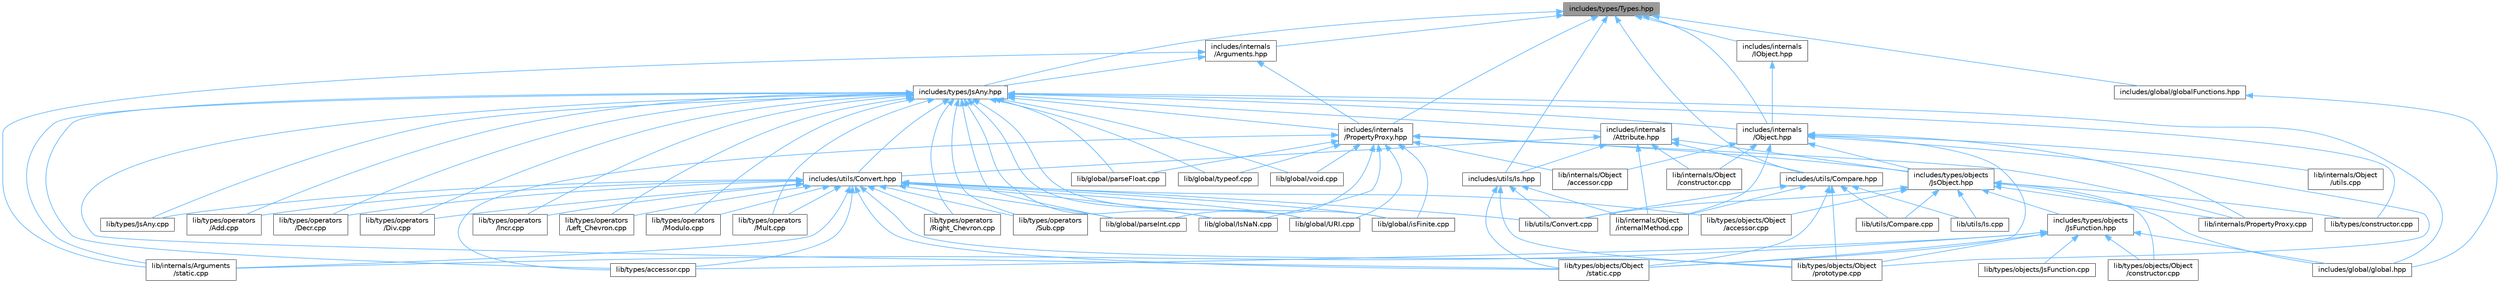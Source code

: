 digraph "includes/types/Types.hpp"
{
 // LATEX_PDF_SIZE
  bgcolor="transparent";
  edge [fontname=Helvetica,fontsize=10,labelfontname=Helvetica,labelfontsize=10];
  node [fontname=Helvetica,fontsize=10,shape=box,height=0.2,width=0.4];
  Node1 [id="Node000001",label="includes/types/Types.hpp",height=0.2,width=0.4,color="gray40", fillcolor="grey60", style="filled", fontcolor="black",tooltip=" "];
  Node1 -> Node2 [id="edge1_Node000001_Node000002",dir="back",color="steelblue1",style="solid",tooltip=" "];
  Node2 [id="Node000002",label="includes/global/globalFunctions.hpp",height=0.2,width=0.4,color="grey40", fillcolor="white", style="filled",URL="$globalFunctions_8hpp.html",tooltip=" "];
  Node2 -> Node3 [id="edge2_Node000002_Node000003",dir="back",color="steelblue1",style="solid",tooltip=" "];
  Node3 [id="Node000003",label="includes/global/global.hpp",height=0.2,width=0.4,color="grey40", fillcolor="white", style="filled",URL="$global_8hpp.html",tooltip=" "];
  Node1 -> Node4 [id="edge3_Node000001_Node000004",dir="back",color="steelblue1",style="solid",tooltip=" "];
  Node4 [id="Node000004",label="includes/internals\l/Arguments.hpp",height=0.2,width=0.4,color="grey40", fillcolor="white", style="filled",URL="$Arguments_8hpp.html",tooltip=" "];
  Node4 -> Node5 [id="edge4_Node000004_Node000005",dir="back",color="steelblue1",style="solid",tooltip=" "];
  Node5 [id="Node000005",label="includes/internals\l/PropertyProxy.hpp",height=0.2,width=0.4,color="grey40", fillcolor="white", style="filled",URL="$PropertyProxy_8hpp.html",tooltip=" "];
  Node5 -> Node6 [id="edge5_Node000005_Node000006",dir="back",color="steelblue1",style="solid",tooltip=" "];
  Node6 [id="Node000006",label="includes/types/objects\l/JsObject.hpp",height=0.2,width=0.4,color="grey40", fillcolor="white", style="filled",URL="$JsObject_8hpp.html",tooltip=" "];
  Node6 -> Node3 [id="edge6_Node000006_Node000003",dir="back",color="steelblue1",style="solid",tooltip=" "];
  Node6 -> Node7 [id="edge7_Node000006_Node000007",dir="back",color="steelblue1",style="solid",tooltip=" "];
  Node7 [id="Node000007",label="includes/types/objects\l/JsFunction.hpp",height=0.2,width=0.4,color="grey40", fillcolor="white", style="filled",URL="$JsFunction_8hpp.html",tooltip=" "];
  Node7 -> Node3 [id="edge8_Node000007_Node000003",dir="back",color="steelblue1",style="solid",tooltip=" "];
  Node7 -> Node8 [id="edge9_Node000007_Node000008",dir="back",color="steelblue1",style="solid",tooltip=" "];
  Node8 [id="Node000008",label="lib/internals/Arguments\l/static.cpp",height=0.2,width=0.4,color="grey40", fillcolor="white", style="filled",URL="$internals_2Arguments_2static_8cpp.html",tooltip=" "];
  Node7 -> Node9 [id="edge10_Node000007_Node000009",dir="back",color="steelblue1",style="solid",tooltip=" "];
  Node9 [id="Node000009",label="lib/types/accessor.cpp",height=0.2,width=0.4,color="grey40", fillcolor="white", style="filled",URL="$types_2accessor_8cpp.html",tooltip=" "];
  Node7 -> Node10 [id="edge11_Node000007_Node000010",dir="back",color="steelblue1",style="solid",tooltip=" "];
  Node10 [id="Node000010",label="lib/types/objects/JsFunction.cpp",height=0.2,width=0.4,color="grey40", fillcolor="white", style="filled",URL="$JsFunction_8cpp.html",tooltip=" "];
  Node7 -> Node11 [id="edge12_Node000007_Node000011",dir="back",color="steelblue1",style="solid",tooltip=" "];
  Node11 [id="Node000011",label="lib/types/objects/Object\l/constructor.cpp",height=0.2,width=0.4,color="grey40", fillcolor="white", style="filled",URL="$types_2objects_2Object_2constructor_8cpp.html",tooltip=" "];
  Node7 -> Node12 [id="edge13_Node000007_Node000012",dir="back",color="steelblue1",style="solid",tooltip=" "];
  Node12 [id="Node000012",label="lib/types/objects/Object\l/prototype.cpp",height=0.2,width=0.4,color="grey40", fillcolor="white", style="filled",URL="$prototype_8cpp.html",tooltip=" "];
  Node7 -> Node13 [id="edge14_Node000007_Node000013",dir="back",color="steelblue1",style="solid",tooltip=" "];
  Node13 [id="Node000013",label="lib/types/objects/Object\l/static.cpp",height=0.2,width=0.4,color="grey40", fillcolor="white", style="filled",URL="$types_2objects_2Object_2static_8cpp.html",tooltip=" "];
  Node6 -> Node14 [id="edge15_Node000006_Node000014",dir="back",color="steelblue1",style="solid",tooltip=" "];
  Node14 [id="Node000014",label="lib/internals/PropertyProxy.cpp",height=0.2,width=0.4,color="grey40", fillcolor="white", style="filled",URL="$PropertyProxy_8cpp.html",tooltip=" "];
  Node6 -> Node15 [id="edge16_Node000006_Node000015",dir="back",color="steelblue1",style="solid",tooltip=" "];
  Node15 [id="Node000015",label="lib/types/constructor.cpp",height=0.2,width=0.4,color="grey40", fillcolor="white", style="filled",URL="$types_2constructor_8cpp.html",tooltip=" "];
  Node6 -> Node16 [id="edge17_Node000006_Node000016",dir="back",color="steelblue1",style="solid",tooltip=" "];
  Node16 [id="Node000016",label="lib/types/objects/Object\l/accessor.cpp",height=0.2,width=0.4,color="grey40", fillcolor="white", style="filled",URL="$types_2objects_2Object_2accessor_8cpp.html",tooltip=" "];
  Node6 -> Node11 [id="edge18_Node000006_Node000011",dir="back",color="steelblue1",style="solid",tooltip=" "];
  Node6 -> Node17 [id="edge19_Node000006_Node000017",dir="back",color="steelblue1",style="solid",tooltip=" "];
  Node17 [id="Node000017",label="lib/utils/Compare.cpp",height=0.2,width=0.4,color="grey40", fillcolor="white", style="filled",URL="$Compare_8cpp.html",tooltip=" "];
  Node6 -> Node18 [id="edge20_Node000006_Node000018",dir="back",color="steelblue1",style="solid",tooltip=" "];
  Node18 [id="Node000018",label="lib/utils/Convert.cpp",height=0.2,width=0.4,color="grey40", fillcolor="white", style="filled",URL="$Convert_8cpp.html",tooltip=" "];
  Node6 -> Node19 [id="edge21_Node000006_Node000019",dir="back",color="steelblue1",style="solid",tooltip=" "];
  Node19 [id="Node000019",label="lib/utils/Is.cpp",height=0.2,width=0.4,color="grey40", fillcolor="white", style="filled",URL="$Is_8cpp.html",tooltip=" "];
  Node5 -> Node20 [id="edge22_Node000005_Node000020",dir="back",color="steelblue1",style="solid",tooltip=" "];
  Node20 [id="Node000020",label="lib/global/IsNaN.cpp",height=0.2,width=0.4,color="grey40", fillcolor="white", style="filled",URL="$IsNaN_8cpp.html",tooltip=" "];
  Node5 -> Node21 [id="edge23_Node000005_Node000021",dir="back",color="steelblue1",style="solid",tooltip=" "];
  Node21 [id="Node000021",label="lib/global/URI.cpp",height=0.2,width=0.4,color="grey40", fillcolor="white", style="filled",URL="$URI_8cpp.html",tooltip=" "];
  Node5 -> Node22 [id="edge24_Node000005_Node000022",dir="back",color="steelblue1",style="solid",tooltip=" "];
  Node22 [id="Node000022",label="lib/global/isFinite.cpp",height=0.2,width=0.4,color="grey40", fillcolor="white", style="filled",URL="$isFinite_8cpp.html",tooltip=" "];
  Node5 -> Node23 [id="edge25_Node000005_Node000023",dir="back",color="steelblue1",style="solid",tooltip=" "];
  Node23 [id="Node000023",label="lib/global/parseFloat.cpp",height=0.2,width=0.4,color="grey40", fillcolor="white", style="filled",URL="$parseFloat_8cpp.html",tooltip=" "];
  Node5 -> Node24 [id="edge26_Node000005_Node000024",dir="back",color="steelblue1",style="solid",tooltip=" "];
  Node24 [id="Node000024",label="lib/global/parseInt.cpp",height=0.2,width=0.4,color="grey40", fillcolor="white", style="filled",URL="$parseInt_8cpp.html",tooltip=" "];
  Node5 -> Node25 [id="edge27_Node000005_Node000025",dir="back",color="steelblue1",style="solid",tooltip=" "];
  Node25 [id="Node000025",label="lib/global/typeof.cpp",height=0.2,width=0.4,color="grey40", fillcolor="white", style="filled",URL="$typeof_8cpp.html",tooltip=" "];
  Node5 -> Node26 [id="edge28_Node000005_Node000026",dir="back",color="steelblue1",style="solid",tooltip=" "];
  Node26 [id="Node000026",label="lib/global/void.cpp",height=0.2,width=0.4,color="grey40", fillcolor="white", style="filled",URL="$void_8cpp.html",tooltip=" "];
  Node5 -> Node27 [id="edge29_Node000005_Node000027",dir="back",color="steelblue1",style="solid",tooltip=" "];
  Node27 [id="Node000027",label="lib/internals/Object\l/accessor.cpp",height=0.2,width=0.4,color="grey40", fillcolor="white", style="filled",URL="$internals_2Object_2accessor_8cpp.html",tooltip=" "];
  Node5 -> Node14 [id="edge30_Node000005_Node000014",dir="back",color="steelblue1",style="solid",tooltip=" "];
  Node5 -> Node9 [id="edge31_Node000005_Node000009",dir="back",color="steelblue1",style="solid",tooltip=" "];
  Node4 -> Node28 [id="edge32_Node000004_Node000028",dir="back",color="steelblue1",style="solid",tooltip=" "];
  Node28 [id="Node000028",label="includes/types/JsAny.hpp",height=0.2,width=0.4,color="grey40", fillcolor="white", style="filled",URL="$JsAny_8hpp.html",tooltip=" "];
  Node28 -> Node3 [id="edge33_Node000028_Node000003",dir="back",color="steelblue1",style="solid",tooltip=" "];
  Node28 -> Node29 [id="edge34_Node000028_Node000029",dir="back",color="steelblue1",style="solid",tooltip=" "];
  Node29 [id="Node000029",label="includes/internals\l/Attribute.hpp",height=0.2,width=0.4,color="grey40", fillcolor="white", style="filled",URL="$Attribute_8hpp.html",tooltip=" "];
  Node29 -> Node6 [id="edge35_Node000029_Node000006",dir="back",color="steelblue1",style="solid",tooltip=" "];
  Node29 -> Node30 [id="edge36_Node000029_Node000030",dir="back",color="steelblue1",style="solid",tooltip=" "];
  Node30 [id="Node000030",label="includes/utils/Compare.hpp",height=0.2,width=0.4,color="grey40", fillcolor="white", style="filled",URL="$Compare_8hpp.html",tooltip=" "];
  Node30 -> Node31 [id="edge37_Node000030_Node000031",dir="back",color="steelblue1",style="solid",tooltip=" "];
  Node31 [id="Node000031",label="lib/internals/Object\l/internalMethod.cpp",height=0.2,width=0.4,color="grey40", fillcolor="white", style="filled",URL="$internalMethod_8cpp.html",tooltip=" "];
  Node30 -> Node12 [id="edge38_Node000030_Node000012",dir="back",color="steelblue1",style="solid",tooltip=" "];
  Node30 -> Node13 [id="edge39_Node000030_Node000013",dir="back",color="steelblue1",style="solid",tooltip=" "];
  Node30 -> Node17 [id="edge40_Node000030_Node000017",dir="back",color="steelblue1",style="solid",tooltip=" "];
  Node30 -> Node18 [id="edge41_Node000030_Node000018",dir="back",color="steelblue1",style="solid",tooltip=" "];
  Node30 -> Node19 [id="edge42_Node000030_Node000019",dir="back",color="steelblue1",style="solid",tooltip=" "];
  Node29 -> Node32 [id="edge43_Node000029_Node000032",dir="back",color="steelblue1",style="solid",tooltip=" "];
  Node32 [id="Node000032",label="includes/utils/Convert.hpp",height=0.2,width=0.4,color="grey40", fillcolor="white", style="filled",URL="$Convert_8hpp.html",tooltip=" "];
  Node32 -> Node20 [id="edge44_Node000032_Node000020",dir="back",color="steelblue1",style="solid",tooltip=" "];
  Node32 -> Node21 [id="edge45_Node000032_Node000021",dir="back",color="steelblue1",style="solid",tooltip=" "];
  Node32 -> Node22 [id="edge46_Node000032_Node000022",dir="back",color="steelblue1",style="solid",tooltip=" "];
  Node32 -> Node24 [id="edge47_Node000032_Node000024",dir="back",color="steelblue1",style="solid",tooltip=" "];
  Node32 -> Node8 [id="edge48_Node000032_Node000008",dir="back",color="steelblue1",style="solid",tooltip=" "];
  Node32 -> Node33 [id="edge49_Node000032_Node000033",dir="back",color="steelblue1",style="solid",tooltip=" "];
  Node33 [id="Node000033",label="lib/types/JsAny.cpp",height=0.2,width=0.4,color="grey40", fillcolor="white", style="filled",URL="$JsAny_8cpp.html",tooltip=" "];
  Node32 -> Node9 [id="edge50_Node000032_Node000009",dir="back",color="steelblue1",style="solid",tooltip=" "];
  Node32 -> Node16 [id="edge51_Node000032_Node000016",dir="back",color="steelblue1",style="solid",tooltip=" "];
  Node32 -> Node12 [id="edge52_Node000032_Node000012",dir="back",color="steelblue1",style="solid",tooltip=" "];
  Node32 -> Node13 [id="edge53_Node000032_Node000013",dir="back",color="steelblue1",style="solid",tooltip=" "];
  Node32 -> Node34 [id="edge54_Node000032_Node000034",dir="back",color="steelblue1",style="solid",tooltip=" "];
  Node34 [id="Node000034",label="lib/types/operators\l/Add.cpp",height=0.2,width=0.4,color="grey40", fillcolor="white", style="filled",URL="$Add_8cpp.html",tooltip=" "];
  Node32 -> Node35 [id="edge55_Node000032_Node000035",dir="back",color="steelblue1",style="solid",tooltip=" "];
  Node35 [id="Node000035",label="lib/types/operators\l/Decr.cpp",height=0.2,width=0.4,color="grey40", fillcolor="white", style="filled",URL="$Decr_8cpp.html",tooltip=" "];
  Node32 -> Node36 [id="edge56_Node000032_Node000036",dir="back",color="steelblue1",style="solid",tooltip=" "];
  Node36 [id="Node000036",label="lib/types/operators\l/Div.cpp",height=0.2,width=0.4,color="grey40", fillcolor="white", style="filled",URL="$Div_8cpp.html",tooltip=" "];
  Node32 -> Node37 [id="edge57_Node000032_Node000037",dir="back",color="steelblue1",style="solid",tooltip=" "];
  Node37 [id="Node000037",label="lib/types/operators\l/Incr.cpp",height=0.2,width=0.4,color="grey40", fillcolor="white", style="filled",URL="$Incr_8cpp.html",tooltip=" "];
  Node32 -> Node38 [id="edge58_Node000032_Node000038",dir="back",color="steelblue1",style="solid",tooltip=" "];
  Node38 [id="Node000038",label="lib/types/operators\l/Left_Chevron.cpp",height=0.2,width=0.4,color="grey40", fillcolor="white", style="filled",URL="$Left__Chevron_8cpp.html",tooltip=" "];
  Node32 -> Node39 [id="edge59_Node000032_Node000039",dir="back",color="steelblue1",style="solid",tooltip=" "];
  Node39 [id="Node000039",label="lib/types/operators\l/Modulo.cpp",height=0.2,width=0.4,color="grey40", fillcolor="white", style="filled",URL="$Modulo_8cpp.html",tooltip=" "];
  Node32 -> Node40 [id="edge60_Node000032_Node000040",dir="back",color="steelblue1",style="solid",tooltip=" "];
  Node40 [id="Node000040",label="lib/types/operators\l/Mult.cpp",height=0.2,width=0.4,color="grey40", fillcolor="white", style="filled",URL="$Mult_8cpp.html",tooltip=" "];
  Node32 -> Node41 [id="edge61_Node000032_Node000041",dir="back",color="steelblue1",style="solid",tooltip=" "];
  Node41 [id="Node000041",label="lib/types/operators\l/Right_Chevron.cpp",height=0.2,width=0.4,color="grey40", fillcolor="white", style="filled",URL="$Right__Chevron_8cpp.html",tooltip=" "];
  Node32 -> Node42 [id="edge62_Node000032_Node000042",dir="back",color="steelblue1",style="solid",tooltip=" "];
  Node42 [id="Node000042",label="lib/types/operators\l/Sub.cpp",height=0.2,width=0.4,color="grey40", fillcolor="white", style="filled",URL="$Sub_8cpp.html",tooltip=" "];
  Node32 -> Node18 [id="edge63_Node000032_Node000018",dir="back",color="steelblue1",style="solid",tooltip=" "];
  Node29 -> Node43 [id="edge64_Node000029_Node000043",dir="back",color="steelblue1",style="solid",tooltip=" "];
  Node43 [id="Node000043",label="includes/utils/Is.hpp",height=0.2,width=0.4,color="grey40", fillcolor="white", style="filled",URL="$Is_8hpp.html",tooltip=" "];
  Node43 -> Node31 [id="edge65_Node000043_Node000031",dir="back",color="steelblue1",style="solid",tooltip=" "];
  Node43 -> Node12 [id="edge66_Node000043_Node000012",dir="back",color="steelblue1",style="solid",tooltip=" "];
  Node43 -> Node13 [id="edge67_Node000043_Node000013",dir="back",color="steelblue1",style="solid",tooltip=" "];
  Node43 -> Node18 [id="edge68_Node000043_Node000018",dir="back",color="steelblue1",style="solid",tooltip=" "];
  Node29 -> Node44 [id="edge69_Node000029_Node000044",dir="back",color="steelblue1",style="solid",tooltip=" "];
  Node44 [id="Node000044",label="lib/internals/Object\l/constructor.cpp",height=0.2,width=0.4,color="grey40", fillcolor="white", style="filled",URL="$internals_2Object_2constructor_8cpp.html",tooltip=" "];
  Node29 -> Node31 [id="edge70_Node000029_Node000031",dir="back",color="steelblue1",style="solid",tooltip=" "];
  Node28 -> Node45 [id="edge71_Node000028_Node000045",dir="back",color="steelblue1",style="solid",tooltip=" "];
  Node45 [id="Node000045",label="includes/internals\l/Object.hpp",height=0.2,width=0.4,color="grey40", fillcolor="white", style="filled",URL="$Object_8hpp.html",tooltip=" "];
  Node45 -> Node6 [id="edge72_Node000045_Node000006",dir="back",color="steelblue1",style="solid",tooltip=" "];
  Node45 -> Node27 [id="edge73_Node000045_Node000027",dir="back",color="steelblue1",style="solid",tooltip=" "];
  Node45 -> Node44 [id="edge74_Node000045_Node000044",dir="back",color="steelblue1",style="solid",tooltip=" "];
  Node45 -> Node31 [id="edge75_Node000045_Node000031",dir="back",color="steelblue1",style="solid",tooltip=" "];
  Node45 -> Node46 [id="edge76_Node000045_Node000046",dir="back",color="steelblue1",style="solid",tooltip=" "];
  Node46 [id="Node000046",label="lib/internals/Object\l/utils.cpp",height=0.2,width=0.4,color="grey40", fillcolor="white", style="filled",URL="$utils_8cpp.html",tooltip=" "];
  Node45 -> Node14 [id="edge77_Node000045_Node000014",dir="back",color="steelblue1",style="solid",tooltip=" "];
  Node45 -> Node12 [id="edge78_Node000045_Node000012",dir="back",color="steelblue1",style="solid",tooltip=" "];
  Node45 -> Node13 [id="edge79_Node000045_Node000013",dir="back",color="steelblue1",style="solid",tooltip=" "];
  Node28 -> Node5 [id="edge80_Node000028_Node000005",dir="back",color="steelblue1",style="solid",tooltip=" "];
  Node28 -> Node32 [id="edge81_Node000028_Node000032",dir="back",color="steelblue1",style="solid",tooltip=" "];
  Node28 -> Node20 [id="edge82_Node000028_Node000020",dir="back",color="steelblue1",style="solid",tooltip=" "];
  Node28 -> Node21 [id="edge83_Node000028_Node000021",dir="back",color="steelblue1",style="solid",tooltip=" "];
  Node28 -> Node22 [id="edge84_Node000028_Node000022",dir="back",color="steelblue1",style="solid",tooltip=" "];
  Node28 -> Node23 [id="edge85_Node000028_Node000023",dir="back",color="steelblue1",style="solid",tooltip=" "];
  Node28 -> Node24 [id="edge86_Node000028_Node000024",dir="back",color="steelblue1",style="solid",tooltip=" "];
  Node28 -> Node25 [id="edge87_Node000028_Node000025",dir="back",color="steelblue1",style="solid",tooltip=" "];
  Node28 -> Node26 [id="edge88_Node000028_Node000026",dir="back",color="steelblue1",style="solid",tooltip=" "];
  Node28 -> Node8 [id="edge89_Node000028_Node000008",dir="back",color="steelblue1",style="solid",tooltip=" "];
  Node28 -> Node33 [id="edge90_Node000028_Node000033",dir="back",color="steelblue1",style="solid",tooltip=" "];
  Node28 -> Node9 [id="edge91_Node000028_Node000009",dir="back",color="steelblue1",style="solid",tooltip=" "];
  Node28 -> Node15 [id="edge92_Node000028_Node000015",dir="back",color="steelblue1",style="solid",tooltip=" "];
  Node28 -> Node13 [id="edge93_Node000028_Node000013",dir="back",color="steelblue1",style="solid",tooltip=" "];
  Node28 -> Node34 [id="edge94_Node000028_Node000034",dir="back",color="steelblue1",style="solid",tooltip=" "];
  Node28 -> Node35 [id="edge95_Node000028_Node000035",dir="back",color="steelblue1",style="solid",tooltip=" "];
  Node28 -> Node36 [id="edge96_Node000028_Node000036",dir="back",color="steelblue1",style="solid",tooltip=" "];
  Node28 -> Node37 [id="edge97_Node000028_Node000037",dir="back",color="steelblue1",style="solid",tooltip=" "];
  Node28 -> Node38 [id="edge98_Node000028_Node000038",dir="back",color="steelblue1",style="solid",tooltip=" "];
  Node28 -> Node39 [id="edge99_Node000028_Node000039",dir="back",color="steelblue1",style="solid",tooltip=" "];
  Node28 -> Node40 [id="edge100_Node000028_Node000040",dir="back",color="steelblue1",style="solid",tooltip=" "];
  Node28 -> Node41 [id="edge101_Node000028_Node000041",dir="back",color="steelblue1",style="solid",tooltip=" "];
  Node28 -> Node42 [id="edge102_Node000028_Node000042",dir="back",color="steelblue1",style="solid",tooltip=" "];
  Node4 -> Node8 [id="edge103_Node000004_Node000008",dir="back",color="steelblue1",style="solid",tooltip=" "];
  Node1 -> Node47 [id="edge104_Node000001_Node000047",dir="back",color="steelblue1",style="solid",tooltip=" "];
  Node47 [id="Node000047",label="includes/internals\l/IObject.hpp",height=0.2,width=0.4,color="grey40", fillcolor="white", style="filled",URL="$IObject_8hpp.html",tooltip=" "];
  Node47 -> Node45 [id="edge105_Node000047_Node000045",dir="back",color="steelblue1",style="solid",tooltip=" "];
  Node1 -> Node45 [id="edge106_Node000001_Node000045",dir="back",color="steelblue1",style="solid",tooltip=" "];
  Node1 -> Node5 [id="edge107_Node000001_Node000005",dir="back",color="steelblue1",style="solid",tooltip=" "];
  Node1 -> Node28 [id="edge108_Node000001_Node000028",dir="back",color="steelblue1",style="solid",tooltip=" "];
  Node1 -> Node30 [id="edge109_Node000001_Node000030",dir="back",color="steelblue1",style="solid",tooltip=" "];
  Node1 -> Node43 [id="edge110_Node000001_Node000043",dir="back",color="steelblue1",style="solid",tooltip=" "];
}
